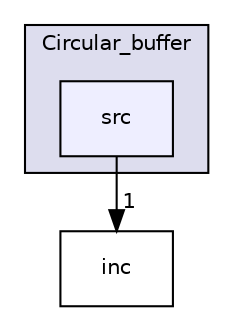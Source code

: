 digraph "Application/User/Circular_buffer/src" {
  compound=true
  node [ fontsize="10", fontname="Helvetica"];
  edge [ labelfontsize="10", labelfontname="Helvetica"];
  subgraph clusterdir_1d69277eeee4eb7dfb785520f365ccc6 {
    graph [ bgcolor="#ddddee", pencolor="black", label="Circular_buffer" fontname="Helvetica", fontsize="10", URL="dir_1d69277eeee4eb7dfb785520f365ccc6.html"]
  dir_319074a6d0e78a528d63c7b56f94e1df [shape=box, label="src", style="filled", fillcolor="#eeeeff", pencolor="black", URL="dir_319074a6d0e78a528d63c7b56f94e1df.html"];
  }
  dir_c4dfff6b9c14e1ed0abaf597b6970cda [shape=box label="inc" URL="dir_c4dfff6b9c14e1ed0abaf597b6970cda.html"];
  dir_319074a6d0e78a528d63c7b56f94e1df->dir_c4dfff6b9c14e1ed0abaf597b6970cda [headlabel="1", labeldistance=1.5 headhref="dir_000005_000004.html"];
}
